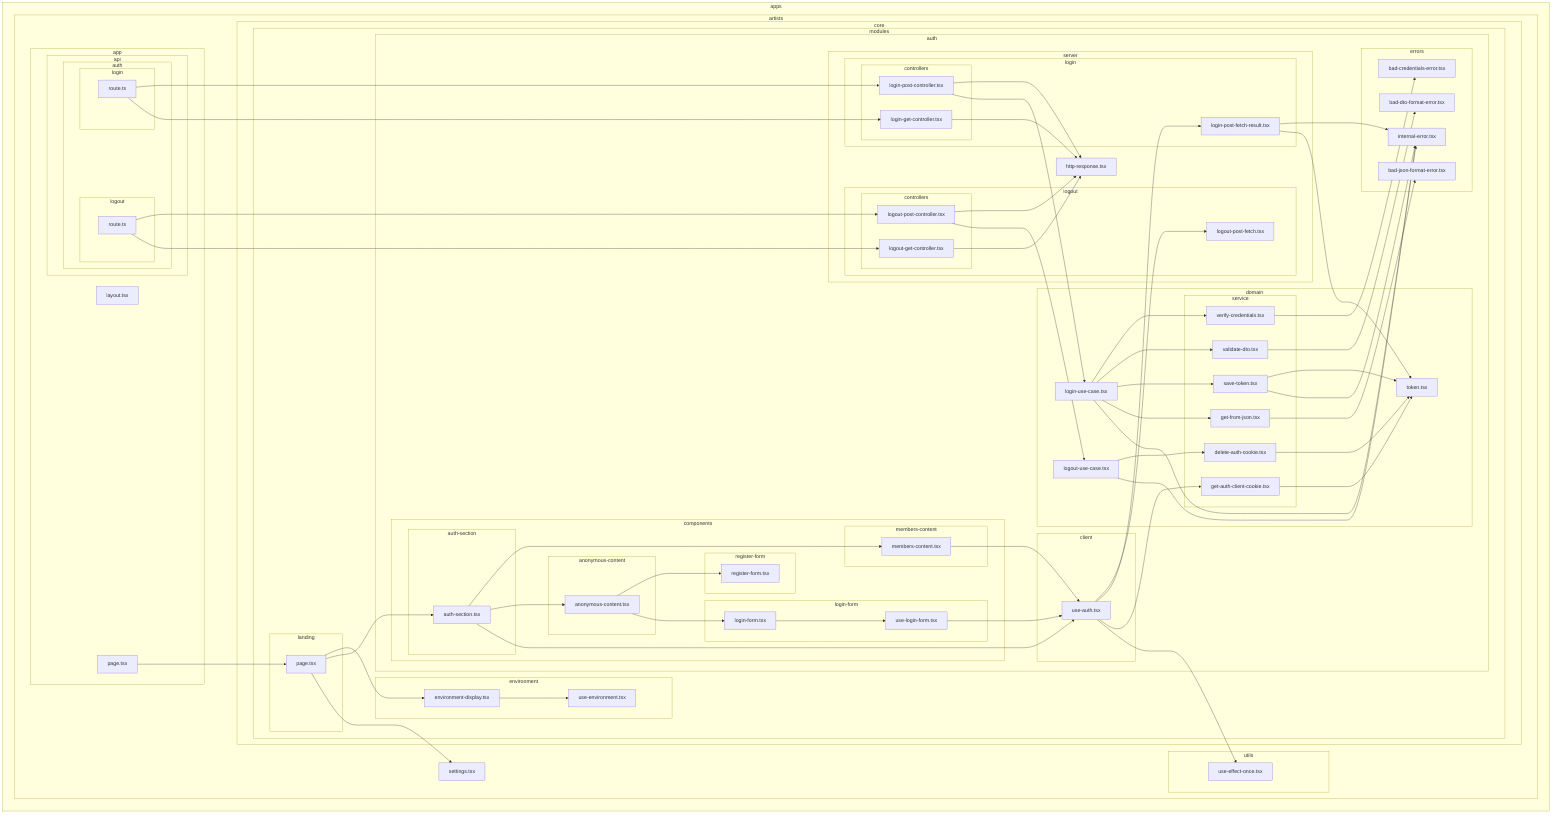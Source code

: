 flowchart LR

subgraph 0["apps"]
subgraph 1["artists"]
subgraph 2["app"]
subgraph 3["api"]
subgraph 4["auth"]
subgraph 5["login"]
6["route.ts"]
end
subgraph T["logout"]
U["route.ts"]
end
end
end
11["layout.tsx"]
12["page.tsx"]
end
subgraph 7["core"]
subgraph 8["modules"]
subgraph 9["auth"]
subgraph A["server"]
subgraph B["login"]
subgraph C["controllers"]
D["login-get-controller.tsx"]
F["login-post-controller.tsx"]
end
1E["login-post-fetch-result.tsx"]
end
E["http-response.tsx"]
subgraph V["logout"]
subgraph W["controllers"]
X["logout-get-controller.tsx"]
Y["logout-post-controller.tsx"]
end
1F["logout-post-fetch.tsx"]
end
end
subgraph G["domain"]
H["login-use-case.tsx"]
subgraph K["service"]
L["get-from-json.tsx"]
N["save-token.tsx"]
P["validate-dto.tsx"]
R["verify-credentials.tsx"]
10["delete-auth-cookie.tsx"]
1D["get-auth-client-cookie.tsx"]
end
O["token.tsx"]
Z["logout-use-case.tsx"]
end
subgraph I["errors"]
J["internal-error.tsx"]
M["bad-json-format-error.tsx"]
Q["bad-dto-format-error.tsx"]
S["bad-credentials-error.tsx"]
end
subgraph 16["components"]
subgraph 17["auth-section"]
18["auth-section.tsx"]
end
subgraph 1G["anonymous-content"]
1H["anonymous-content.tsx"]
end
subgraph 1I["login-form"]
1J["login-form.tsx"]
1K["use-login-form.tsx"]
end
subgraph 1L["register-form"]
1M["register-form.tsx"]
end
subgraph 1N["members-content"]
1O["members-content.tsx"]
end
end
subgraph 19["client"]
1A["use-auth.tsx"]
end
end
subgraph 13["landing"]
14["page.tsx"]
end
subgraph 1P["environment"]
1Q["environment-display.tsx"]
1R["use-environment.tsx"]
end
end
end
15["settings.tsx"]
subgraph 1B["utils"]
1C["use-effect-once.tsx"]
end
end
end
6-->D
6-->F
D-->E
F-->H
F-->E
H-->J
H-->L
H-->N
H-->P
H-->R
L-->M
N-->J
N-->O
P-->Q
R-->S
U-->X
U-->Y
X-->E
Y-->Z
Y-->E
Z-->J
Z-->10
10-->O
12-->14
14-->15
14-->18
14-->1Q
18-->1A
18-->1H
18-->1O
1A-->1C
1A-->1D
1A-->1E
1A-->1F
1D-->O
1E-->O
1E-->J
1H-->1J
1H-->1M
1J-->1K
1K-->1A
1O-->1A
1Q-->1R